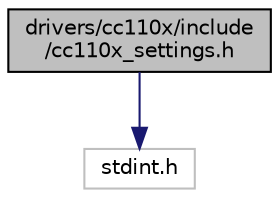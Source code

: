 digraph "drivers/cc110x/include/cc110x_settings.h"
{
 // LATEX_PDF_SIZE
  edge [fontname="Helvetica",fontsize="10",labelfontname="Helvetica",labelfontsize="10"];
  node [fontname="Helvetica",fontsize="10",shape=record];
  Node1 [label="drivers/cc110x/include\l/cc110x_settings.h",height=0.2,width=0.4,color="black", fillcolor="grey75", style="filled", fontcolor="black",tooltip="Default settings of the TI CC1100/CC1101 transceiver."];
  Node1 -> Node2 [color="midnightblue",fontsize="10",style="solid",fontname="Helvetica"];
  Node2 [label="stdint.h",height=0.2,width=0.4,color="grey75", fillcolor="white", style="filled",tooltip=" "];
}
